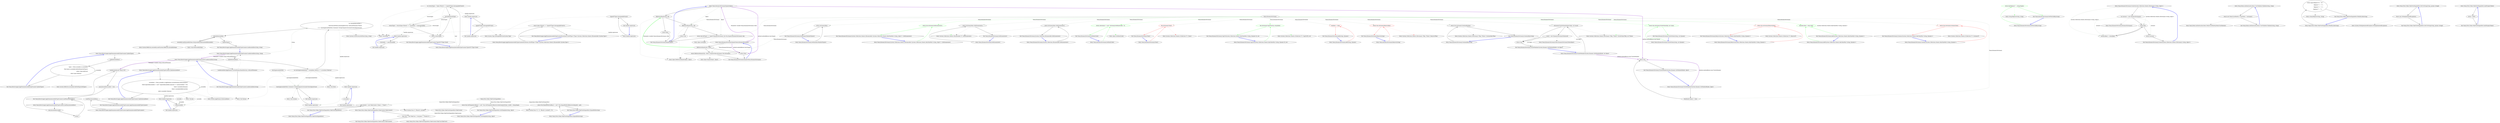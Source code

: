 digraph  {
n66 [label=existingAssemblyPaths, span=""];
n67 [label=assembly, span=""];
n0 [label="Entry Nancy.Bootstrapper.AppDomainAssemblyTypeScanner.AppDomainAssemblyTypeScanner()", span="15-15", cluster="Nancy.Bootstrapper.AppDomainAssemblyTypeScanner.AppDomainAssemblyTypeScanner()"];
n1 [label="LoadNancyAssemblies()", span="17-17", cluster="Nancy.Bootstrapper.AppDomainAssemblyTypeScanner.AppDomainAssemblyTypeScanner()"];
n2 [label="Exit Nancy.Bootstrapper.AppDomainAssemblyTypeScanner.AppDomainAssemblyTypeScanner()", span="15-15", cluster="Nancy.Bootstrapper.AppDomainAssemblyTypeScanner.AppDomainAssemblyTypeScanner()"];
n3 [label="Entry Nancy.Bootstrapper.AppDomainAssemblyTypeScanner.LoadNancyAssemblies()", span="146-146", cluster="Nancy.Bootstrapper.AppDomainAssemblyTypeScanner.LoadNancyAssemblies()"];
n4 [label="Entry Nancy.Bootstrapper.AppDomainAssemblyTypeScanner.LoadAssemblies(string)", span="88-88", cluster="Nancy.Bootstrapper.AppDomainAssemblyTypeScanner.LoadAssemblies(string)"];
n5 [label="LoadAssemblies(AppDomain.CurrentDomain.BaseDirectory, wildcardFilename)", span="90-90", cluster="Nancy.Bootstrapper.AppDomainAssemblyTypeScanner.LoadAssemblies(string)"];
n6 [label="Exit Nancy.Bootstrapper.AppDomainAssemblyTypeScanner.LoadAssemblies(string)", span="88-88", cluster="Nancy.Bootstrapper.AppDomainAssemblyTypeScanner.LoadAssemblies(string)"];
n7 [label="Entry Nancy.Bootstrapper.AppDomainAssemblyTypeScanner.LoadAssemblies(string, string)", span="99-99", cluster="Nancy.Bootstrapper.AppDomainAssemblyTypeScanner.LoadAssemblies(string, string)"];
n8 [label="UpdateAssemblies()", span="101-101", cluster="Nancy.Bootstrapper.AppDomainAssemblyTypeScanner.LoadAssemblies(string, string)"];
n10 [label="var unloadedAssemblies =\r\n                Directory.GetFiles(containingDirectory, wildcardFilename).Where(\r\n                    f => !existingAssemblyPaths.Contains(f, StringComparer.InvariantCultureIgnoreCase))", span="105-107", cluster="Nancy.Bootstrapper.AppDomainAssemblyTypeScanner.LoadAssemblies(string, string)"];
n9 [label="var existingAssemblyPaths = assemblies.Select(a => a.Location).ToArray()", span="103-103", cluster="Nancy.Bootstrapper.AppDomainAssemblyTypeScanner.LoadAssemblies(string, string)"];
n15 [label="Entry Nancy.Bootstrapper.AppDomainAssemblyTypeScanner.UpdateAssemblies()", span="134-134", cluster="Nancy.Bootstrapper.AppDomainAssemblyTypeScanner.UpdateAssemblies()"];
n16 [label="Entry Unk.Select", span="", cluster="Unk.Select"];
n17 [label="Entry Unk.ToArray", span="", cluster="Unk.ToArray"];
n23 [label="Entry lambda expression", span="103-103", cluster="lambda expression"];
n27 [label="!existingAssemblyPaths.Contains(f, StringComparer.InvariantCultureIgnoreCase)", span="107-107", cluster="lambda expression"];
n11 [label=unloadedAssemblies, span="109-109", cluster="Nancy.Bootstrapper.AppDomainAssemblyTypeScanner.LoadAssemblies(string, string)"];
n18 [label="Entry System.IO.Directory.GetFiles(string, string)", span="0-0", cluster="System.IO.Directory.GetFiles(string, string)"];
n19 [label="Entry Unk.Where", span="", cluster="Unk.Where"];
n26 [label="Entry lambda expression", span="107-107", cluster="lambda expression"];
n12 [label="Assembly.Load(AssemblyName.GetAssemblyName(unloadedAssembly))", span="111-111", cluster="Nancy.Bootstrapper.AppDomainAssemblyTypeScanner.LoadAssemblies(string, string)"];
n13 [label="UpdateTypes()", span="114-114", cluster="Nancy.Bootstrapper.AppDomainAssemblyTypeScanner.LoadAssemblies(string, string)"];
n20 [label="Entry Unk.GetAssemblyName", span="", cluster="Unk.GetAssemblyName"];
n21 [label="Entry System.Reflection.Assembly.Load(System.Reflection.AssemblyName)", span="0-0", cluster="System.Reflection.Assembly.Load(System.Reflection.AssemblyName)"];
n14 [label="Exit Nancy.Bootstrapper.AppDomainAssemblyTypeScanner.LoadAssemblies(string, string)", span="99-99", cluster="Nancy.Bootstrapper.AppDomainAssemblyTypeScanner.LoadAssemblies(string, string)"];
n22 [label="Entry Nancy.Bootstrapper.AppDomainAssemblyTypeScanner.UpdateTypes()", span="121-121", cluster="Nancy.Bootstrapper.AppDomainAssemblyTypeScanner.UpdateTypes()"];
n24 [label="a.Location", span="103-103", cluster="lambda expression"];
n25 [label="Exit lambda expression", span="103-103", cluster="lambda expression"];
n28 [label="Exit lambda expression", span="107-107", cluster="lambda expression"];
n29 [label="Entry Unk.Contains", span="", cluster="Unk.Contains"];
n30 [label="UpdateAssemblies()", span="123-123", cluster="Nancy.Bootstrapper.AppDomainAssemblyTypeScanner.UpdateTypes()"];
n31 [label="types = (from assembly in assemblies\r\n                     from type in assembly.SafeGetExportedTypes()\r\n                     where !type.IsAbstract\r\n                     select type).ToArray()", span="125-128", cluster="Nancy.Bootstrapper.AppDomainAssemblyTypeScanner.UpdateTypes()"];
n32 [label="Exit Nancy.Bootstrapper.AppDomainAssemblyTypeScanner.UpdateTypes()", span="121-121", cluster="Nancy.Bootstrapper.AppDomainAssemblyTypeScanner.UpdateTypes()"];
n33 [label="Entry System.Reflection.Assembly.SafeGetExportedTypes()", span="17-17", cluster="System.Reflection.Assembly.SafeGetExportedTypes()"];
n34 [label="assemblies = (from assembly in AppDomain.CurrentDomain.GetAssemblies()\r\n                          where IgnoredAssemblies != null ? !IgnoredAssemblies.Any(asm => asm(assembly)) : true\r\n                          where !assembly.IsDynamic\r\n                          where !assembly.ReflectionOnly\r\n                          select assembly).ToArray()", span="136-140", cluster="Nancy.Bootstrapper.AppDomainAssemblyTypeScanner.UpdateAssemblies()"];
n35 [label="Exit Nancy.Bootstrapper.AppDomainAssemblyTypeScanner.UpdateAssemblies()", span="134-134", cluster="Nancy.Bootstrapper.AppDomainAssemblyTypeScanner.UpdateAssemblies()"];
n36 [label="Entry System.AppDomain.GetAssemblies()", span="0-0", cluster="System.AppDomain.GetAssemblies()"];
n37 [label="Entry Unk.Any", span="", cluster="Unk.Any"];
n38 [label="Entry lambda expression", span="137-137", cluster="lambda expression"];
n39 [label="asm(assembly)", span="137-137", cluster="lambda expression"];
n40 [label="Exit lambda expression", span="137-137", cluster="lambda expression"];
n41 [label="Entry System.Func<T, TResult>.Invoke(T)", span="0-0", cluster="System.Func<T, TResult>.Invoke(T)"];
n42 [label=nancyAssembliesLoaded, span="148-148", cluster="Nancy.Bootstrapper.AppDomainAssemblyTypeScanner.LoadNancyAssemblies()"];
n43 [label="return;", span="150-150", cluster="Nancy.Bootstrapper.AppDomainAssemblyTypeScanner.LoadNancyAssemblies()"];
n44 [label="LoadAssemblies(@''Nancy*.dll'')", span="153-153", cluster="Nancy.Bootstrapper.AppDomainAssemblyTypeScanner.LoadNancyAssemblies()"];
n45 [label="nancyAssembliesLoaded = true", span="155-155", cluster="Nancy.Bootstrapper.AppDomainAssemblyTypeScanner.LoadNancyAssemblies()"];
n46 [label="Exit Nancy.Bootstrapper.AppDomainAssemblyTypeScanner.LoadNancyAssemblies()", span="146-146", cluster="Nancy.Bootstrapper.AppDomainAssemblyTypeScanner.LoadNancyAssemblies()"];
n47 [label="Entry Nancy.Bootstrapper.AppDomainAssemblyTypeScanner.TypesOf<TType>(bool)", span="164-164", cluster="Nancy.Bootstrapper.AppDomainAssemblyTypeScanner.TypesOf<TType>(bool)"];
n48 [label="var returnTypes = Types.Where(t => typeof(TType).IsAssignableFrom(t))", span="166-166", cluster="Nancy.Bootstrapper.AppDomainAssemblyTypeScanner.TypesOf<TType>(bool)"];
n49 [label=excludeInternalTypes, span="168-168", cluster="Nancy.Bootstrapper.AppDomainAssemblyTypeScanner.TypesOf<TType>(bool)"];
n53 [label="Entry lambda expression", span="166-166", cluster="lambda expression"];
n50 [label="returnTypes = returnTypes.Where(t => t.Assembly != nancyAssembly)", span="170-170", cluster="Nancy.Bootstrapper.AppDomainAssemblyTypeScanner.TypesOf<TType>(bool)"];
n51 [label="return returnTypes;", span="173-173", cluster="Nancy.Bootstrapper.AppDomainAssemblyTypeScanner.TypesOf<TType>(bool)"];
n57 [label="Entry lambda expression", span="170-170", cluster="lambda expression"];
n52 [label="Exit Nancy.Bootstrapper.AppDomainAssemblyTypeScanner.TypesOf<TType>(bool)", span="164-164", cluster="Nancy.Bootstrapper.AppDomainAssemblyTypeScanner.TypesOf<TType>(bool)"];
n54 [label="typeof(TType).IsAssignableFrom(t)", span="166-166", cluster="lambda expression"];
n55 [label="Exit lambda expression", span="166-166", cluster="lambda expression"];
n56 [label="Entry System.Type.IsAssignableFrom(System.Type)", span="0-0", cluster="System.Type.IsAssignableFrom(System.Type)"];
n58 [label="t.Assembly != nancyAssembly", span="170-170", cluster="lambda expression"];
n59 [label="Exit lambda expression", span="170-170", cluster="lambda expression"];
n60 [label="Entry Nancy.Bootstrapper.AppDomainAssemblyTypeScannerExcentions.NotOfType<TType>(System.Collections.Generic.IEnumerable<System.Type>)", span="179-179", cluster="Nancy.Bootstrapper.AppDomainAssemblyTypeScannerExcentions.NotOfType<TType>(System.Collections.Generic.IEnumerable<System.Type>)"];
n61 [label="return types.Where(t => !typeof(TType).IsAssignableFrom(t));", span="181-181", cluster="Nancy.Bootstrapper.AppDomainAssemblyTypeScannerExcentions.NotOfType<TType>(System.Collections.Generic.IEnumerable<System.Type>)"];
n62 [label="Exit Nancy.Bootstrapper.AppDomainAssemblyTypeScannerExcentions.NotOfType<TType>(System.Collections.Generic.IEnumerable<System.Type>)", span="179-179", cluster="Nancy.Bootstrapper.AppDomainAssemblyTypeScannerExcentions.NotOfType<TType>(System.Collections.Generic.IEnumerable<System.Type>)"];
n63 [label="Entry lambda expression", span="181-181", cluster="lambda expression"];
n64 [label="!typeof(TType).IsAssignableFrom(t)", span="181-181", cluster="lambda expression"];
n65 [label="Exit lambda expression", span="181-181", cluster="lambda expression"];
m0_35 [label="Entry Nancy.DynamicDictionary.Equals(object)", span="139-139", cluster="Nancy.DynamicDictionary.Equals(object)", file="DynamicDictionary.cs"];
m0_36 [label="ReferenceEquals(null, obj)", span="141-141", cluster="Nancy.DynamicDictionary.Equals(object)", file="DynamicDictionary.cs"];
m0_38 [label="ReferenceEquals(this, obj)", span="146-146", cluster="Nancy.DynamicDictionary.Equals(object)", file="DynamicDictionary.cs"];
m0_40 [label="return obj.GetType() == typeof (DynamicDictionary) && this.Equals((DynamicDictionary) obj);", span="151-151", cluster="Nancy.DynamicDictionary.Equals(object)", file="DynamicDictionary.cs"];
m0_37 [label="return false;", span="143-143", cluster="Nancy.DynamicDictionary.Equals(object)", file="DynamicDictionary.cs"];
m0_39 [label="return true;", span="148-148", cluster="Nancy.DynamicDictionary.Equals(object)", file="DynamicDictionary.cs"];
m0_41 [label="Exit Nancy.DynamicDictionary.Equals(object)", span="139-139", cluster="Nancy.DynamicDictionary.Equals(object)", file="DynamicDictionary.cs"];
m0_54 [label="Entry Nancy.DynamicDictionary.ContainsKey(string)", span="173-173", cluster="Nancy.DynamicDictionary.ContainsKey(string)", file="DynamicDictionary.cs"];
m0_55 [label="return this.dictionary.ContainsKey(key);", span="175-175", cluster="Nancy.DynamicDictionary.ContainsKey(string)", file="DynamicDictionary.cs"];
m0_56 [label="Exit Nancy.DynamicDictionary.ContainsKey(string)", span="173-173", cluster="Nancy.DynamicDictionary.ContainsKey(string)", file="DynamicDictionary.cs"];
m0_28 [label="Entry Nancy.DynamicDictionary.Equals(Nancy.DynamicDictionary)", span="124-124", cluster="Nancy.DynamicDictionary.Equals(Nancy.DynamicDictionary)", file="DynamicDictionary.cs"];
m0_29 [label="ReferenceEquals(null, other)", span="126-126", cluster="Nancy.DynamicDictionary.Equals(Nancy.DynamicDictionary)", file="DynamicDictionary.cs"];
m0_31 [label="return ReferenceEquals(this, other) || Equals(other.dictionary, this.dictionary);", span="131-131", cluster="Nancy.DynamicDictionary.Equals(Nancy.DynamicDictionary)", file="DynamicDictionary.cs"];
m0_30 [label="return false;", span="128-128", cluster="Nancy.DynamicDictionary.Equals(Nancy.DynamicDictionary)", file="DynamicDictionary.cs"];
m0_32 [label="Exit Nancy.DynamicDictionary.Equals(Nancy.DynamicDictionary)", span="124-124", cluster="Nancy.DynamicDictionary.Equals(Nancy.DynamicDictionary)", file="DynamicDictionary.cs"];
m0_7 [label="Entry Nancy.DynamicDictionary.TrySetMember(System.Dynamic.SetMemberBinder, object)", span="46-46", cluster="Nancy.DynamicDictionary.TrySetMember(System.Dynamic.SetMemberBinder, object)", file="DynamicDictionary.cs"];
m0_8 [label="this[binder.Name] = value", span="48-48", cluster="Nancy.DynamicDictionary.TrySetMember(System.Dynamic.SetMemberBinder, object)", file="DynamicDictionary.cs"];
m0_9 [label="return true;", span="49-49", cluster="Nancy.DynamicDictionary.TrySetMember(System.Dynamic.SetMemberBinder, object)", file="DynamicDictionary.cs"];
m0_10 [label="Exit Nancy.DynamicDictionary.TrySetMember(System.Dynamic.SetMemberBinder, object)", span="46-46", cluster="Nancy.DynamicDictionary.TrySetMember(System.Dynamic.SetMemberBinder, object)", file="DynamicDictionary.cs"];
m0_80 [label="Entry Nancy.DynamicDictionary.Remove(System.Collections.Generic.KeyValuePair<string, dynamic>)", span="228-228", cluster="Nancy.DynamicDictionary.Remove(System.Collections.Generic.KeyValuePair<string, dynamic>)", file="DynamicDictionary.cs"];
m0_81 [label="return this.dictionary.Remove(item);", span="230-230", cluster="Nancy.DynamicDictionary.Remove(System.Collections.Generic.KeyValuePair<string, dynamic>)", color=red, community=0, file="DynamicDictionary.cs"];
m0_82 [label="Exit Nancy.DynamicDictionary.Remove(System.Collections.Generic.KeyValuePair<string, dynamic>)", span="228-228", cluster="Nancy.DynamicDictionary.Remove(System.Collections.Generic.KeyValuePair<string, dynamic>)", file="DynamicDictionary.cs"];
m0_46 [label="Entry object.GetHashCode()", span="0-0", cluster="object.GetHashCode()", file="DynamicDictionary.cs"];
m0_42 [label="Entry object.GetType()", span="0-0", cluster="object.GetType()", file="DynamicDictionary.cs"];
m0_65 [label="Entry Nancy.DynamicDictionary.Add(System.Collections.Generic.KeyValuePair<string, dynamic>)", span="198-198", cluster="Nancy.DynamicDictionary.Add(System.Collections.Generic.KeyValuePair<string, dynamic>)", file="DynamicDictionary.cs"];
m0_66 [label="this[item.Key] = item.Value", span="200-200", cluster="Nancy.DynamicDictionary.Add(System.Collections.Generic.KeyValuePair<string, dynamic>)", color=green, community=0, file="DynamicDictionary.cs"];
m0_67 [label="Exit Nancy.DynamicDictionary.Add(System.Collections.Generic.KeyValuePair<string, dynamic>)", span="198-198", cluster="Nancy.DynamicDictionary.Add(System.Collections.Generic.KeyValuePair<string, dynamic>)", file="DynamicDictionary.cs"];
m0_79 [label="Entry System.Collections.Generic.ICollection<T>.CopyTo(T[], int)", span="0-0", cluster="System.Collections.Generic.ICollection<T>.CopyTo(T[], int)", file="DynamicDictionary.cs"];
m0_50 [label="Entry string.Replace(string, string)", span="0-0", cluster="string.Replace(string, string)", file="DynamicDictionary.cs"];
m0_72 [label="Entry Nancy.DynamicDictionary.Contains(System.Collections.Generic.KeyValuePair<string, dynamic>)", span="208-208", cluster="Nancy.DynamicDictionary.Contains(System.Collections.Generic.KeyValuePair<string, dynamic>)", file="DynamicDictionary.cs"];
m0_73 [label="return this.dictionary.Contains(item);", span="210-210", cluster="Nancy.DynamicDictionary.Contains(System.Collections.Generic.KeyValuePair<string, dynamic>)", color=red, community=0, file="DynamicDictionary.cs"];
m0_74 [label="Exit Nancy.DynamicDictionary.Contains(System.Collections.Generic.KeyValuePair<string, dynamic>)", span="208-208", cluster="Nancy.DynamicDictionary.Contains(System.Collections.Generic.KeyValuePair<string, dynamic>)", file="DynamicDictionary.cs"];
m0_11 [label="Entry Nancy.DynamicDictionary.TryGetMember(System.Dynamic.GetMemberBinder, out object)", span="57-57", cluster="Nancy.DynamicDictionary.TryGetMember(System.Dynamic.GetMemberBinder, out object)", file="DynamicDictionary.cs"];
m0_12 [label="!dictionary.TryGetValue(binder.Name, out result)", span="59-59", cluster="Nancy.DynamicDictionary.TryGetMember(System.Dynamic.GetMemberBinder, out object)", file="DynamicDictionary.cs"];
m0_13 [label="result = new DynamicDictionaryValue(null)", span="61-61", cluster="Nancy.DynamicDictionary.TryGetMember(System.Dynamic.GetMemberBinder, out object)", file="DynamicDictionary.cs"];
m0_14 [label="return true;", span="64-64", cluster="Nancy.DynamicDictionary.TryGetMember(System.Dynamic.GetMemberBinder, out object)", file="DynamicDictionary.cs"];
m0_15 [label="Exit Nancy.DynamicDictionary.TryGetMember(System.Dynamic.GetMemberBinder, out object)", span="57-57", cluster="Nancy.DynamicDictionary.TryGetMember(System.Dynamic.GetMemberBinder, out object)", file="DynamicDictionary.cs"];
m0_47 [label="Entry Nancy.DynamicDictionary.GetNeutralKey(string)", span="163-163", cluster="Nancy.DynamicDictionary.GetNeutralKey(string)", file="DynamicDictionary.cs"];
m0_48 [label="return key.Replace(''-'', string.Empty);", span="165-165", cluster="Nancy.DynamicDictionary.GetNeutralKey(string)", color=green, community=0, file="DynamicDictionary.cs"];
m0_49 [label="Exit Nancy.DynamicDictionary.GetNeutralKey(string)", span="163-163", cluster="Nancy.DynamicDictionary.GetNeutralKey(string)", file="DynamicDictionary.cs"];
m0_18 [label="Entry Nancy.DynamicDictionary.GetDynamicMemberNames()", span="72-72", cluster="Nancy.DynamicDictionary.GetDynamicMemberNames()", file="DynamicDictionary.cs"];
m0_19 [label="return dictionary.Keys;", span="74-74", cluster="Nancy.DynamicDictionary.GetDynamicMemberNames()", file="DynamicDictionary.cs"];
m0_20 [label="Exit Nancy.DynamicDictionary.GetDynamicMemberNames()", span="72-72", cluster="Nancy.DynamicDictionary.GetDynamicMemberNames()", file="DynamicDictionary.cs"];
m0_61 [label="Entry System.Collections.Generic.IDictionary<TKey, TValue>.Remove(TKey)", span="0-0", cluster="System.Collections.Generic.IDictionary<TKey, TValue>.Remove(TKey)", file="DynamicDictionary.cs"];
m0_84 [label="Entry Nancy.DynamicDictionary.System.Collections.Generic.IEnumerable<System.Collections.Generic.KeyValuePair<string, object>>.GetEnumerator()", span="233-233", cluster="Nancy.DynamicDictionary.System.Collections.Generic.IEnumerable<System.Collections.Generic.KeyValuePair<string, object>>.GetEnumerator()", file="DynamicDictionary.cs"];
m0_85 [label="return this.dictionary.GetEnumerator();", span="235-235", cluster="Nancy.DynamicDictionary.System.Collections.Generic.IEnumerable<System.Collections.Generic.KeyValuePair<string, object>>.GetEnumerator()", color=green, community=0, file="DynamicDictionary.cs"];
m0_86 [label="Exit Nancy.DynamicDictionary.System.Collections.Generic.IEnumerable<System.Collections.Generic.KeyValuePair<string, object>>.GetEnumerator()", span="233-233", cluster="Nancy.DynamicDictionary.System.Collections.Generic.IEnumerable<System.Collections.Generic.KeyValuePair<string, object>>.GetEnumerator()", file="DynamicDictionary.cs"];
m0_71 [label="Entry System.Collections.Generic.ICollection<T>.Clear()", span="0-0", cluster="System.Collections.Generic.ICollection<T>.Clear()", file="DynamicDictionary.cs"];
m0_43 [label="Entry Nancy.DynamicDictionary.GetHashCode()", span="158-158", cluster="Nancy.DynamicDictionary.GetHashCode()", file="DynamicDictionary.cs"];
m0_44 [label="return (dictionary != null ? dictionary.GetHashCode() : 0);", span="160-160", cluster="Nancy.DynamicDictionary.GetHashCode()", file="DynamicDictionary.cs", color=green, community=0];
m0_45 [label="Exit Nancy.DynamicDictionary.GetHashCode()", span="158-158", cluster="Nancy.DynamicDictionary.GetHashCode()", file="DynamicDictionary.cs"];
m0_68 [label="Entry Nancy.DynamicDictionary.Clear()", span="203-203", cluster="Nancy.DynamicDictionary.Clear()", file="DynamicDictionary.cs"];
m0_69 [label="this.dictionary.Clear()", span="205-205", cluster="Nancy.DynamicDictionary.Clear()", color=red, community=0, file="DynamicDictionary.cs"];
m0_70 [label="Exit Nancy.DynamicDictionary.Clear()", span="203-203", cluster="Nancy.DynamicDictionary.Clear()", file="DynamicDictionary.cs"];
m0_17 [label="Entry Nancy.DynamicDictionaryValue.DynamicDictionaryValue(object)", span="15-15", cluster="Nancy.DynamicDictionaryValue.DynamicDictionaryValue(object)", file="DynamicDictionary.cs"];
m0_76 [label="Entry Nancy.DynamicDictionary.CopyTo(System.Collections.Generic.KeyValuePair<string, dynamic>[], int)", span="213-213", cluster="Nancy.DynamicDictionary.CopyTo(System.Collections.Generic.KeyValuePair<string, dynamic>[], int)", file="DynamicDictionary.cs"];
m0_77 [label="this.dictionary.CopyTo(array, arrayIndex)", span="215-215", cluster="Nancy.DynamicDictionary.CopyTo(System.Collections.Generic.KeyValuePair<string, dynamic>[], int)", file="DynamicDictionary.cs", color=green, community=0];
m0_78 [label="Exit Nancy.DynamicDictionary.CopyTo(System.Collections.Generic.KeyValuePair<string, dynamic>[], int)", span="213-213", cluster="Nancy.DynamicDictionary.CopyTo(System.Collections.Generic.KeyValuePair<string, dynamic>[], int)", file="DynamicDictionary.cs"];
m0_0 [label="Entry Nancy.DynamicDictionary.Create(System.Collections.Generic.IDictionary<string, object>)", span="29-29", cluster="Nancy.DynamicDictionary.Create(System.Collections.Generic.IDictionary<string, object>)", file="DynamicDictionary.cs"];
m0_1 [label="var instance = new DynamicDictionary()", span="31-31", cluster="Nancy.DynamicDictionary.Create(System.Collections.Generic.IDictionary<string, object>)", file="DynamicDictionary.cs"];
m0_2 [label="values.Keys", span="33-33", cluster="Nancy.DynamicDictionary.Create(System.Collections.Generic.IDictionary<string, object>)", file="DynamicDictionary.cs"];
m0_3 [label="instance[key] = values[key]", span="35-35", cluster="Nancy.DynamicDictionary.Create(System.Collections.Generic.IDictionary<string, object>)", file="DynamicDictionary.cs"];
m0_4 [label="return instance;", span="38-38", cluster="Nancy.DynamicDictionary.Create(System.Collections.Generic.IDictionary<string, object>)", file="DynamicDictionary.cs"];
m0_5 [label="Exit Nancy.DynamicDictionary.Create(System.Collections.Generic.IDictionary<string, object>)", span="29-29", cluster="Nancy.DynamicDictionary.Create(System.Collections.Generic.IDictionary<string, object>)", file="DynamicDictionary.cs"];
m0_51 [label="Entry Nancy.DynamicDictionary.Add(string, dynamic)", span="168-168", cluster="Nancy.DynamicDictionary.Add(string, dynamic)", file="DynamicDictionary.cs"];
m0_52 [label="this[key] = value", span="170-170", cluster="Nancy.DynamicDictionary.Add(string, dynamic)", color=red, community=0, file="DynamicDictionary.cs"];
m0_53 [label="Exit Nancy.DynamicDictionary.Add(string, dynamic)", span="168-168", cluster="Nancy.DynamicDictionary.Add(string, dynamic)", file="DynamicDictionary.cs"];
m0_57 [label="Entry System.Collections.Generic.IDictionary<TKey, TValue>.ContainsKey(TKey)", span="0-0", cluster="System.Collections.Generic.IDictionary<TKey, TValue>.ContainsKey(TKey)", file="DynamicDictionary.cs"];
m0_62 [label="Entry Nancy.DynamicDictionary.TryGetValue(string, out dynamic)", span="188-188", cluster="Nancy.DynamicDictionary.TryGetValue(string, out dynamic)", file="DynamicDictionary.cs"];
m0_63 [label="return this.dictionary.TryGetValue(key, out value);", span="190-190", cluster="Nancy.DynamicDictionary.TryGetValue(string, out dynamic)", file="DynamicDictionary.cs", color=green, community=0];
m0_64 [label="Exit Nancy.DynamicDictionary.TryGetValue(string, out dynamic)", span="188-188", cluster="Nancy.DynamicDictionary.TryGetValue(string, out dynamic)", file="DynamicDictionary.cs"];
m0_58 [label="Entry Nancy.DynamicDictionary.Remove(string)", span="183-183", cluster="Nancy.DynamicDictionary.Remove(string)", file="DynamicDictionary.cs"];
m0_59 [label="return this.dictionary.Remove(key);", span="185-185", cluster="Nancy.DynamicDictionary.Remove(string)", color=red, community=0, file="DynamicDictionary.cs"];
m0_60 [label="Exit Nancy.DynamicDictionary.Remove(string)", span="183-183", cluster="Nancy.DynamicDictionary.Remove(string)", file="DynamicDictionary.cs"];
m0_33 [label="Entry object.ReferenceEquals(object, object)", span="0-0", cluster="object.ReferenceEquals(object, object)", file="DynamicDictionary.cs"];
m0_75 [label="Entry System.Collections.Generic.ICollection<T>.Contains(T)", span="0-0", cluster="System.Collections.Generic.ICollection<T>.Contains(T)", file="DynamicDictionary.cs"];
m0_16 [label="Entry System.Collections.Generic.IDictionary<TKey, TValue>.TryGetValue(TKey, out TValue)", span="0-0", cluster="System.Collections.Generic.IDictionary<TKey, TValue>.TryGetValue(TKey, out TValue)", file="DynamicDictionary.cs"];
m0_83 [label="Entry System.Collections.Generic.ICollection<T>.Remove(T)", span="0-0", cluster="System.Collections.Generic.ICollection<T>.Remove(T)", file="DynamicDictionary.cs"];
m0_34 [label="Entry object.Equals(object, object)", span="0-0", cluster="object.Equals(object, object)", file="DynamicDictionary.cs"];
m0_24 [label="Entry System.Collections.Generic.IEnumerable<T>.GetEnumerator()", span="0-0", cluster="System.Collections.Generic.IEnumerable<T>.GetEnumerator()", file="DynamicDictionary.cs"];
m0_6 [label="Entry Nancy.DynamicDictionary.DynamicDictionary()", span="7-7", cluster="Nancy.DynamicDictionary.DynamicDictionary()", file="DynamicDictionary.cs"];
m0_21 [label="Entry Nancy.DynamicDictionary.GetEnumerator()", span="81-81", cluster="Nancy.DynamicDictionary.GetEnumerator()", file="DynamicDictionary.cs"];
m0_22 [label="return dictionary.Keys.GetEnumerator();", span="82-82", cluster="Nancy.DynamicDictionary.GetEnumerator()", file="DynamicDictionary.cs"];
m0_23 [label="Exit Nancy.DynamicDictionary.GetEnumerator()", span="81-81", cluster="Nancy.DynamicDictionary.GetEnumerator()", file="DynamicDictionary.cs"];
m0_25 [label="Entry Nancy.DynamicDictionary.System.Collections.IEnumerable.GetEnumerator()", span="89-89", cluster="Nancy.DynamicDictionary.System.Collections.IEnumerable.GetEnumerator()", file="DynamicDictionary.cs"];
m0_26 [label="return dictionary.Keys.GetEnumerator();", span="90-90", cluster="Nancy.DynamicDictionary.System.Collections.IEnumerable.GetEnumerator()", file="DynamicDictionary.cs"];
m0_27 [label="Exit Nancy.DynamicDictionary.System.Collections.IEnumerable.GetEnumerator()", span="89-89", cluster="Nancy.DynamicDictionary.System.Collections.IEnumerable.GetEnumerator()", file="DynamicDictionary.cs"];
m0_87 [label="Nancy.DynamicDictionary", span="", file="DynamicDictionary.cs"];
m1_0 [label="Entry Nancy.Demo.Authentication.Basic.UserValidator.Validate(string, string)", span="7-7", cluster="Nancy.Demo.Authentication.Basic.UserValidator.Validate(string, string)", file="DynamicDictionaryFixture.cs"];
m1_1 [label="return new DemoUserIdentity {UserName = username};", span="9-9", cluster="Nancy.Demo.Authentication.Basic.UserValidator.Validate(string, string)", file="DynamicDictionaryFixture.cs"];
m1_2 [label="Exit Nancy.Demo.Authentication.Basic.UserValidator.Validate(string, string)", span="7-7", cluster="Nancy.Demo.Authentication.Basic.UserValidator.Validate(string, string)", file="DynamicDictionaryFixture.cs"];
m1_3 [label="Entry Nancy.Demo.Authentication.Basic.DemoUserIdentity.DemoUserIdentity()", span="5-5", cluster="Nancy.Demo.Authentication.Basic.DemoUserIdentity.DemoUserIdentity()", file="DynamicDictionaryFixture.cs"];
m2_7 [label="Entry string.Replace(string, string)", span="0-0", cluster="string.Replace(string, string)", file="RazorViewEngine.cs"];
m2_15 [label="Entry Nancy.Tests.Fakes.FakeViewEngineHost.GetUriString(string, params string[])", span="69-69", cluster="Nancy.Tests.Fakes.FakeViewEngineHost.GetUriString(string, params string[])", file="RazorViewEngine.cs"];
m2_16 [label="throw new NotImplementedException();", span="71-71", cluster="Nancy.Tests.Fakes.FakeViewEngineHost.GetUriString(string, params string[])", file="RazorViewEngine.cs"];
m2_17 [label="Exit Nancy.Tests.Fakes.FakeViewEngineHost.GetUriString(string, params string[])", span="69-69", cluster="Nancy.Tests.Fakes.FakeViewEngineHost.GetUriString(string, params string[])", file="RazorViewEngine.cs"];
m2_19 [label="Entry Nancy.Tests.Fakes.FakeViewEngineHost.ExpandPath(string)", span="79-79", cluster="Nancy.Tests.Fakes.FakeViewEngineHost.ExpandPath(string)", file="RazorViewEngine.cs"];
m2_20 [label="return this.ExpandPathCallBack != null ? this.ExpandPathCallBack.Invoke(path) : path;", span="81-81", cluster="Nancy.Tests.Fakes.FakeViewEngineHost.ExpandPath(string)", file="RazorViewEngine.cs"];
m2_21 [label="Exit Nancy.Tests.Fakes.FakeViewEngineHost.ExpandPath(string)", span="79-79", cluster="Nancy.Tests.Fakes.FakeViewEngineHost.ExpandPath(string)", file="RazorViewEngine.cs"];
m2_23 [label="Entry Nancy.Tests.Fakes.FakeViewEngineHost.AntiForgeryToken()", span="88-88", cluster="Nancy.Tests.Fakes.FakeViewEngineHost.AntiForgeryToken()", file="RazorViewEngine.cs"];
m2_24 [label="return ''CSRF'';", span="90-90", cluster="Nancy.Tests.Fakes.FakeViewEngineHost.AntiForgeryToken()", file="RazorViewEngine.cs"];
m2_25 [label="Exit Nancy.Tests.Fakes.FakeViewEngineHost.AntiForgeryToken()", span="88-88", cluster="Nancy.Tests.Fakes.FakeViewEngineHost.AntiForgeryToken()", file="RazorViewEngine.cs"];
m2_3 [label="Entry Nancy.Tests.Fakes.FakeViewEngineHost.FakeContext.FakeContext()", span="31-31", cluster="Nancy.Tests.Fakes.FakeViewEngineHost.FakeContext.FakeContext()", file="RazorViewEngine.cs"];
m2_8 [label="this.User = new FakeUser { Username = ''Frank123'' }", span="33-33", cluster="Nancy.Tests.Fakes.FakeViewEngineHost.FakeContext.FakeContext()", file="RazorViewEngine.cs"];
m2_9 [label="Exit Nancy.Tests.Fakes.FakeViewEngineHost.FakeContext.FakeContext()", span="31-31", cluster="Nancy.Tests.Fakes.FakeViewEngineHost.FakeContext.FakeContext()", file="RazorViewEngine.cs"];
m2_4 [label="Entry Nancy.Tests.Fakes.FakeViewEngineHost.HtmlEncode(string)", span="21-21", cluster="Nancy.Tests.Fakes.FakeViewEngineHost.HtmlEncode(string)", file="RazorViewEngine.cs"];
m2_5 [label="return input.Replace(''&'', ''&amp;'').\r\n                Replace(''<'', ''&lt;'').\r\n                Replace(''>'', ''&gt;'').\r\n                Replace(''\'''', ''&quot;'');", span="23-26", cluster="Nancy.Tests.Fakes.FakeViewEngineHost.HtmlEncode(string)", file="RazorViewEngine.cs"];
m2_6 [label="Exit Nancy.Tests.Fakes.FakeViewEngineHost.HtmlEncode(string)", span="21-21", cluster="Nancy.Tests.Fakes.FakeViewEngineHost.HtmlEncode(string)", file="RazorViewEngine.cs"];
m2_10 [label="Entry Nancy.Tests.Fakes.FakeViewEngineHost.FakeContext.FakeUser.FakeUser()", span="40-40", cluster="Nancy.Tests.Fakes.FakeViewEngineHost.FakeContext.FakeUser.FakeUser()", file="RazorViewEngine.cs"];
m2_18 [label="Entry System.NotImplementedException.NotImplementedException()", span="0-0", cluster="System.NotImplementedException.NotImplementedException()", file="RazorViewEngine.cs"];
m2_14 [label="Entry System.Func<T1, T2, TResult>.Invoke(T1, T2)", span="0-0", cluster="System.Func<T1, T2, TResult>.Invoke(T1, T2)", file="RazorViewEngine.cs"];
m2_0 [label="Entry Nancy.Tests.Fakes.FakeViewEngineHost.FakeViewEngineHost()", span="11-11", cluster="Nancy.Tests.Fakes.FakeViewEngineHost.FakeViewEngineHost()", file="RazorViewEngine.cs"];
m2_1 [label="this.Context = new FakeContext {Name = ''Frank'' }", span="13-13", cluster="Nancy.Tests.Fakes.FakeViewEngineHost.FakeViewEngineHost()", file="RazorViewEngine.cs"];
m2_2 [label="Exit Nancy.Tests.Fakes.FakeViewEngineHost.FakeViewEngineHost()", span="11-11", cluster="Nancy.Tests.Fakes.FakeViewEngineHost.FakeViewEngineHost()", file="RazorViewEngine.cs"];
m2_11 [label="Entry Nancy.Tests.Fakes.FakeViewEngineHost.GetTemplate(string, object)", span="58-58", cluster="Nancy.Tests.Fakes.FakeViewEngineHost.GetTemplate(string, object)", file="RazorViewEngine.cs"];
m2_12 [label="return this.GetTemplateCallback != null ? this.GetTemplateCallback.Invoke(templateName, model) : string.Empty;", span="60-60", cluster="Nancy.Tests.Fakes.FakeViewEngineHost.GetTemplate(string, object)", file="RazorViewEngine.cs"];
m2_13 [label="Exit Nancy.Tests.Fakes.FakeViewEngineHost.GetTemplate(string, object)", span="58-58", cluster="Nancy.Tests.Fakes.FakeViewEngineHost.GetTemplate(string, object)", file="RazorViewEngine.cs"];
m2_26 [label="Nancy.Tests.Fakes.FakeViewEngineHost", span="", file="RazorViewEngine.cs"];
m2_27 [label="Nancy.Tests.Fakes.FakeViewEngineHost.FakeContext", span="", file="RazorViewEngine.cs"];
n66 -> n27  [key=1, style=dashed, color=darkseagreen4, label=existingAssemblyPaths];
n67 -> n39  [key=1, style=dashed, color=darkseagreen4, label=assembly];
n0 -> n1  [key=0, style=solid];
n1 -> n2  [key=0, style=solid];
n1 -> n3  [key=2, style=dotted];
n2 -> n0  [key=0, style=bold, color=blue];
n3 -> n42  [key=0, style=solid];
n4 -> n5  [key=0, style=solid];
n4 -> n44  [key=3, color=darkorchid, style=bold, label="Parameter variable string wildcardFilename"];
n5 -> n6  [key=0, style=solid];
n5 -> n7  [key=2, style=dotted];
n6 -> n4  [key=0, style=bold, color=blue];
n7 -> n8  [key=0, style=solid];
n7 -> n10  [key=1, style=dashed, color=darkseagreen4, label=string];
n7 -> n4  [key=3, color=darkorchid, style=bold, label="Parameter variable string wildcardFilename"];
n8 -> n9  [key=0, style=solid];
n8 -> n15  [key=2, style=dotted];
n10 -> n11  [key=0, style=solid];
n10 -> n18  [key=2, style=dotted];
n10 -> n19  [key=2, style=dotted];
n10 -> n26  [key=1, style=dashed, color=darkseagreen4, label="lambda expression"];
n9 -> n10  [key=0, style=solid];
n9 -> n16  [key=2, style=dotted];
n9 -> n17  [key=2, style=dotted];
n9 -> n23  [key=1, style=dashed, color=darkseagreen4, label="lambda expression"];
n9 -> n27  [key=1, style=dashed, color=darkseagreen4, label=existingAssemblyPaths];
n15 -> n34  [key=0, style=solid];
n23 -> n24  [key=0, style=solid];
n27 -> n28  [key=0, style=solid];
n27 -> n29  [key=2, style=dotted];
n11 -> n12  [key=0, style=solid];
n11 -> n13  [key=0, style=solid];
n26 -> n27  [key=0, style=solid];
n12 -> n11  [key=0, style=solid];
n12 -> n20  [key=2, style=dotted];
n12 -> n21  [key=2, style=dotted];
n13 -> n14  [key=0, style=solid];
n13 -> n22  [key=2, style=dotted];
n14 -> n7  [key=0, style=bold, color=blue];
n22 -> n30  [key=0, style=solid];
n24 -> n25  [key=0, style=solid];
n25 -> n23  [key=0, style=bold, color=blue];
n28 -> n26  [key=0, style=bold, color=blue];
n30 -> n31  [key=0, style=solid];
n30 -> n15  [key=2, style=dotted];
n31 -> n32  [key=0, style=solid];
n31 -> n33  [key=2, style=dotted];
n31 -> n17  [key=2, style=dotted];
n31 -> n31  [key=1, style=dashed, color=darkseagreen4, label=assembly];
n32 -> n22  [key=0, style=bold, color=blue];
n34 -> n35  [key=0, style=solid];
n34 -> n36  [key=2, style=dotted];
n34 -> n37  [key=2, style=dotted];
n34 -> n17  [key=2, style=dotted];
n34 -> n34  [key=1, style=dashed, color=darkseagreen4, label=assembly];
n34 -> n38  [key=1, style=dashed, color=darkseagreen4, label="lambda expression"];
n34 -> n39  [key=1, style=dashed, color=darkseagreen4, label=assembly];
n35 -> n15  [key=0, style=bold, color=blue];
n38 -> n39  [key=0, style=solid];
n39 -> n40  [key=0, style=solid];
n39 -> n41  [key=2, style=dotted];
n40 -> n38  [key=0, style=bold, color=blue];
n42 -> n43  [key=0, style=solid];
n42 -> n44  [key=0, style=solid];
n43 -> n46  [key=0, style=solid];
n44 -> n45  [key=0, style=solid];
n44 -> n4  [key=2, style=dotted];
n45 -> n46  [key=0, style=solid];
n46 -> n3  [key=0, style=bold, color=blue];
n47 -> n48  [key=0, style=solid];
n47 -> n49  [key=1, style=dashed, color=darkseagreen4, label=bool];
n48 -> n49  [key=0, style=solid];
n48 -> n19  [key=2, style=dotted];
n48 -> n53  [key=1, style=dashed, color=darkseagreen4, label="lambda expression"];
n48 -> n50  [key=1, style=dashed, color=darkseagreen4, label=returnTypes];
n48 -> n51  [key=1, style=dashed, color=darkseagreen4, label=returnTypes];
n49 -> n50  [key=0, style=solid];
n49 -> n51  [key=0, style=solid];
n53 -> n54  [key=0, style=solid];
n50 -> n51  [key=0, style=solid];
n50 -> n19  [key=2, style=dotted];
n50 -> n50  [key=1, style=dashed, color=darkseagreen4, label=returnTypes];
n50 -> n57  [key=1, style=dashed, color=darkseagreen4, label="lambda expression"];
n51 -> n52  [key=0, style=solid];
n57 -> n58  [key=0, style=solid];
n52 -> n47  [key=0, style=bold, color=blue];
n54 -> n55  [key=0, style=solid];
n54 -> n56  [key=2, style=dotted];
n55 -> n53  [key=0, style=bold, color=blue];
n58 -> n59  [key=0, style=solid];
n59 -> n57  [key=0, style=bold, color=blue];
n60 -> n61  [key=0, style=solid];
n61 -> n62  [key=0, style=solid];
n61 -> n19  [key=2, style=dotted];
n61 -> n63  [key=1, style=dashed, color=darkseagreen4, label="lambda expression"];
n62 -> n60  [key=0, style=bold, color=blue];
n63 -> n64  [key=0, style=solid];
n64 -> n65  [key=0, style=solid];
n64 -> n56  [key=2, style=dotted];
n65 -> n63  [key=0, style=bold, color=blue];
m0_35 -> m0_36  [key=0, style=solid];
m0_35 -> m0_38  [key=1, style=dashed, color=darkseagreen4, label=object];
m0_35 -> m0_40  [key=1, style=dashed, color=darkseagreen4, label=object];
m0_35 -> m0_30  [key=3, color=darkorchid, style=bold, label="method methodReturn bool Equals"];
m0_35 -> m0_9  [key=3, color=darkorchid, style=bold, label="method methodReturn bool Equals"];
m0_36 -> m0_37  [key=0, style=solid];
m0_36 -> m0_38  [key=0, style=solid];
m0_36 -> m0_33  [key=2, style=dotted];
m0_38 -> m0_39  [key=0, style=solid];
m0_38 -> m0_40  [key=0, style=solid];
m0_38 -> m0_33  [key=2, style=dotted];
m0_40 -> m0_41  [key=0, style=solid];
m0_40 -> m0_42  [key=2, style=dotted];
m0_40 -> m0_28  [key=2, style=dotted];
m0_37 -> m0_41  [key=0, style=solid];
m0_39 -> m0_41  [key=0, style=solid];
m0_41 -> m0_35  [key=0, style=bold, color=blue];
m0_54 -> m0_55  [key=0, style=solid];
m0_55 -> m0_56  [key=0, style=solid];
m0_55 -> m0_57  [key=2, style=dotted];
m0_56 -> m0_54  [key=0, style=bold, color=blue];
m0_28 -> m0_29  [key=0, style=solid];
m0_28 -> m0_31  [key=1, style=dashed, color=darkseagreen4, label="Nancy.DynamicDictionary"];
m0_28 -> m0_30  [key=3, color=darkorchid, style=bold, label="method methodReturn bool Equals"];
m0_28 -> m0_35  [key=3, color=darkorchid, style=bold, label="Parameter variable Nancy.DynamicDictionary other"];
m0_29 -> m0_30  [key=0, style=solid];
m0_29 -> m0_31  [key=0, style=solid];
m0_29 -> m0_33  [key=2, style=dotted];
m0_29 -> m0_36  [key=3, color=green, style=bold, label="Parameter variable Nancy.DynamicDictionary other"];
m0_31 -> m0_32  [key=0, style=solid];
m0_31 -> m0_33  [key=2, style=dotted];
m0_31 -> m0_34  [key=2, style=dotted];
m0_30 -> m0_32  [key=0, style=solid];
m0_32 -> m0_28  [key=0, style=bold, color=blue];
m0_7 -> m0_8  [key=0, style=solid];
m0_7 -> m0_9  [key=3, color=darkorchid, style=bold, label="method methodReturn bool TrySetMember"];
m0_8 -> m0_9  [key=0, style=solid];
m0_9 -> m0_10  [key=0, style=solid];
m0_10 -> m0_7  [key=0, style=bold, color=blue];
m0_80 -> m0_81  [key=0, style=solid, color=red];
m0_81 -> m0_82  [key=0, style=solid, color=red];
m0_81 -> m0_83  [key=2, style=dotted, color=red];
m0_82 -> m0_80  [key=0, style=bold, color=blue];
m0_65 -> m0_66  [key=0, style=solid, color=green];
m0_66 -> m0_67  [key=0, style=solid, color=green];
m0_66 -> m0_66  [key=1, style=dashed, color=green, label="System.Collections.Generic.KeyValuePair<string, dynamic>"];
m0_67 -> m0_65  [key=0, style=bold, color=blue];
m0_72 -> m0_73  [key=0, style=solid, color=red];
m0_73 -> m0_74  [key=0, style=solid, color=red];
m0_73 -> m0_75  [key=2, style=dotted, color=red];
m0_74 -> m0_72  [key=0, style=bold, color=blue];
m0_11 -> m0_12  [key=0, style=solid];
m0_11 -> m0_9  [key=3, color=darkorchid, style=bold, label="method methodReturn bool TryGetMember"];
m0_12 -> m0_13  [key=0, style=solid];
m0_12 -> m0_14  [key=0, style=solid];
m0_12 -> m0_16  [key=2, style=dotted];
m0_12 -> m0_15  [key=1, style=dashed, color=darkseagreen4, label="out object"];
m0_13 -> m0_14  [key=0, style=solid];
m0_13 -> m0_17  [key=2, style=dotted];
m0_13 -> m0_15  [key=1, style=dashed, color=darkseagreen4, label="out object"];
m0_14 -> m0_15  [key=0, style=solid];
m0_15 -> m0_11  [key=0, style=bold, color=blue];
m0_47 -> m0_48  [key=0, style=solid, color=green];
m0_48 -> m0_49  [key=0, style=solid, color=green];
m0_48 -> m0_50  [key=2, style=dotted, color=green];
m0_49 -> m0_47  [key=0, style=bold, color=blue];
m0_18 -> m0_19  [key=0, style=solid];
m0_19 -> m0_20  [key=0, style=solid];
m0_20 -> m0_18  [key=0, style=bold, color=blue];
m0_84 -> m0_85  [key=0, style=solid, color=green];
m0_85 -> m0_86  [key=0, style=solid, color=green];
m0_85 -> m0_24  [key=2, style=dotted, color=green];
m0_86 -> m0_84  [key=0, style=bold, color=blue];
m0_43 -> m0_44  [key=0, style=solid, color=green];
m0_44 -> m0_45  [key=0, style=solid, color=green];
m0_44 -> m0_46  [key=2, style=dotted, color=green];
m0_45 -> m0_43  [key=0, style=bold, color=blue];
m0_68 -> m0_69  [key=0, style=solid, color=red];
m0_69 -> m0_70  [key=0, style=solid, color=red];
m0_69 -> m0_71  [key=2, style=dotted, color=red];
m0_70 -> m0_68  [key=0, style=bold, color=blue];
m0_76 -> m0_77  [key=0, style=solid, color=green];
m0_77 -> m0_78  [key=0, style=solid, color=green];
m0_77 -> m0_79  [key=2, style=dotted, color=green];
m0_78 -> m0_76  [key=0, style=bold, color=blue];
m0_0 -> m0_1  [key=0, style=solid];
m0_0 -> m0_2  [key=1, style=dashed, color=darkseagreen4, label="System.Collections.Generic.IDictionary<string, object>"];
m0_0 -> m0_3  [key=1, style=dashed, color=darkseagreen4, label="System.Collections.Generic.IDictionary<string, object>"];
m0_1 -> m0_2  [key=0, style=solid];
m0_1 -> m0_6  [key=2, style=dotted];
m0_1 -> m0_3  [key=1, style=dashed, color=darkseagreen4, label=instance];
m0_1 -> m0_4  [key=1, style=dashed, color=darkseagreen4, label=instance];
m0_2 -> m0_3  [key=0, style=solid];
m0_2 -> m0_4  [key=0, style=solid];
m0_3 -> m0_2  [key=0, style=solid];
m0_4 -> m0_5  [key=0, style=solid];
m0_5 -> m0_0  [key=0, style=bold, color=blue];
m0_51 -> m0_52  [key=0, style=solid, color=red];
m0_52 -> m0_53  [key=0, style=solid, color=red];
m0_53 -> m0_51  [key=0, style=bold, color=blue];
m0_62 -> m0_63  [key=0, style=solid, color=green];
m0_63 -> m0_64  [key=0, style=solid, color=green];
m0_63 -> m0_16  [key=2, style=dotted, color=green];
m0_64 -> m0_62  [key=0, style=bold, color=blue];
m0_58 -> m0_59  [key=0, style=solid, color=red];
m0_59 -> m0_60  [key=0, style=solid, color=red];
m0_59 -> m0_61  [key=2, style=dotted, color=red];
m0_60 -> m0_58  [key=0, style=bold, color=blue];
m0_21 -> m0_22  [key=0, style=solid];
m0_22 -> m0_23  [key=0, style=solid];
m0_22 -> m0_24  [key=2, style=dotted];
m0_23 -> m0_21  [key=0, style=bold, color=blue];
m0_25 -> m0_26  [key=0, style=solid];
m0_26 -> m0_27  [key=0, style=solid];
m0_26 -> m0_24  [key=2, style=dotted];
m0_27 -> m0_25  [key=0, style=bold, color=blue];
m0_87 -> m0_8  [key=1, style=dashed, color=darkseagreen4, label="Nancy.DynamicDictionary"];
m0_87 -> m0_12  [key=1, style=dashed, color=darkseagreen4, label="Nancy.DynamicDictionary"];
m0_87 -> m0_19  [key=1, style=dashed, color=darkseagreen4, label="Nancy.DynamicDictionary"];
m0_87 -> m0_22  [key=1, style=dashed, color=darkseagreen4, label="Nancy.DynamicDictionary"];
m0_87 -> m0_26  [key=1, style=dashed, color=darkseagreen4, label="Nancy.DynamicDictionary"];
m0_87 -> m0_31  [key=1, style=dashed, color=darkseagreen4, label="Nancy.DynamicDictionary"];
m0_87 -> m0_38  [key=1, style=dashed, color=darkseagreen4, label="Nancy.DynamicDictionary"];
m0_87 -> m0_40  [key=1, style=dashed, color=darkseagreen4, label="Nancy.DynamicDictionary"];
m0_87 -> m0_44  [key=1, style=dashed, color=green, label="Nancy.DynamicDictionary"];
m0_87 -> m0_52  [key=1, style=dashed, color=darkseagreen4, label="Nancy.DynamicDictionary"];
m0_87 -> m0_55  [key=1, style=dashed, color=darkseagreen4, label="Nancy.DynamicDictionary"];
m0_87 -> m0_59  [key=1, style=dashed, color=darkseagreen4, label="Nancy.DynamicDictionary"];
m0_87 -> m0_63  [key=1, style=dashed, color=green, label="Nancy.DynamicDictionary"];
m0_87 -> m0_66  [key=1, style=dashed, color=green, label="Nancy.DynamicDictionary"];
m0_87 -> m0_69  [key=1, style=dashed, color=darkseagreen4, label="Nancy.DynamicDictionary"];
m0_87 -> m0_73  [key=1, style=dashed, color=darkseagreen4, label="Nancy.DynamicDictionary"];
m0_87 -> m0_77  [key=1, style=dashed, color=green, label="Nancy.DynamicDictionary"];
m0_87 -> m0_81  [key=1, style=dashed, color=darkseagreen4, label="Nancy.DynamicDictionary"];
m0_87 -> m0_85  [key=1, style=dashed, color=green, label="Nancy.DynamicDictionary"];
m1_0 -> m1_1  [key=0, style=solid];
m1_1 -> m1_2  [key=0, style=solid];
m1_1 -> m1_3  [key=2, style=dotted];
m1_2 -> m1_0  [key=0, style=bold, color=blue];
m2_15 -> m2_16  [key=0, style=solid];
m2_16 -> m2_17  [key=0, style=solid];
m2_16 -> m2_18  [key=2, style=dotted];
m2_17 -> m2_15  [key=0, style=bold, color=blue];
m2_19 -> m2_20  [key=0, style=solid];
m2_20 -> m2_21  [key=0, style=solid];
m2_20 -> n41  [key=2, style=dotted];
m2_21 -> m2_19  [key=0, style=bold, color=blue];
m2_23 -> m2_24  [key=0, style=solid];
m2_24 -> m2_25  [key=0, style=solid];
m2_25 -> m2_23  [key=0, style=bold, color=blue];
m2_3 -> m2_8  [key=0, style=solid];
m2_8 -> m2_9  [key=0, style=solid];
m2_8 -> m2_10  [key=2, style=dotted];
m2_9 -> m2_3  [key=0, style=bold, color=blue];
m2_4 -> m2_5  [key=0, style=solid];
m2_5 -> m2_6  [key=0, style=solid];
m2_5 -> m2_7  [key=2, style=dotted];
m2_6 -> m2_4  [key=0, style=bold, color=blue];
m2_0 -> m2_1  [key=0, style=solid];
m2_1 -> m2_2  [key=0, style=solid];
m2_1 -> m2_3  [key=2, style=dotted];
m2_2 -> m2_0  [key=0, style=bold, color=blue];
m2_11 -> m2_12  [key=0, style=solid];
m2_12 -> m2_13  [key=0, style=solid];
m2_12 -> m2_14  [key=2, style=dotted];
m2_13 -> m2_11  [key=0, style=bold, color=blue];
m2_26 -> m2_1  [key=1, style=dashed, color=darkseagreen4, label="Nancy.Tests.Fakes.FakeViewEngineHost"];
m2_26 -> m2_12  [key=1, style=dashed, color=darkseagreen4, label="Nancy.Tests.Fakes.FakeViewEngineHost"];
m2_26 -> m2_20  [key=1, style=dashed, color=darkseagreen4, label="Nancy.Tests.Fakes.FakeViewEngineHost"];
m2_27 -> m2_8  [key=1, style=dashed, color=darkseagreen4, label="Nancy.Tests.Fakes.FakeViewEngineHost.FakeContext"];
}

